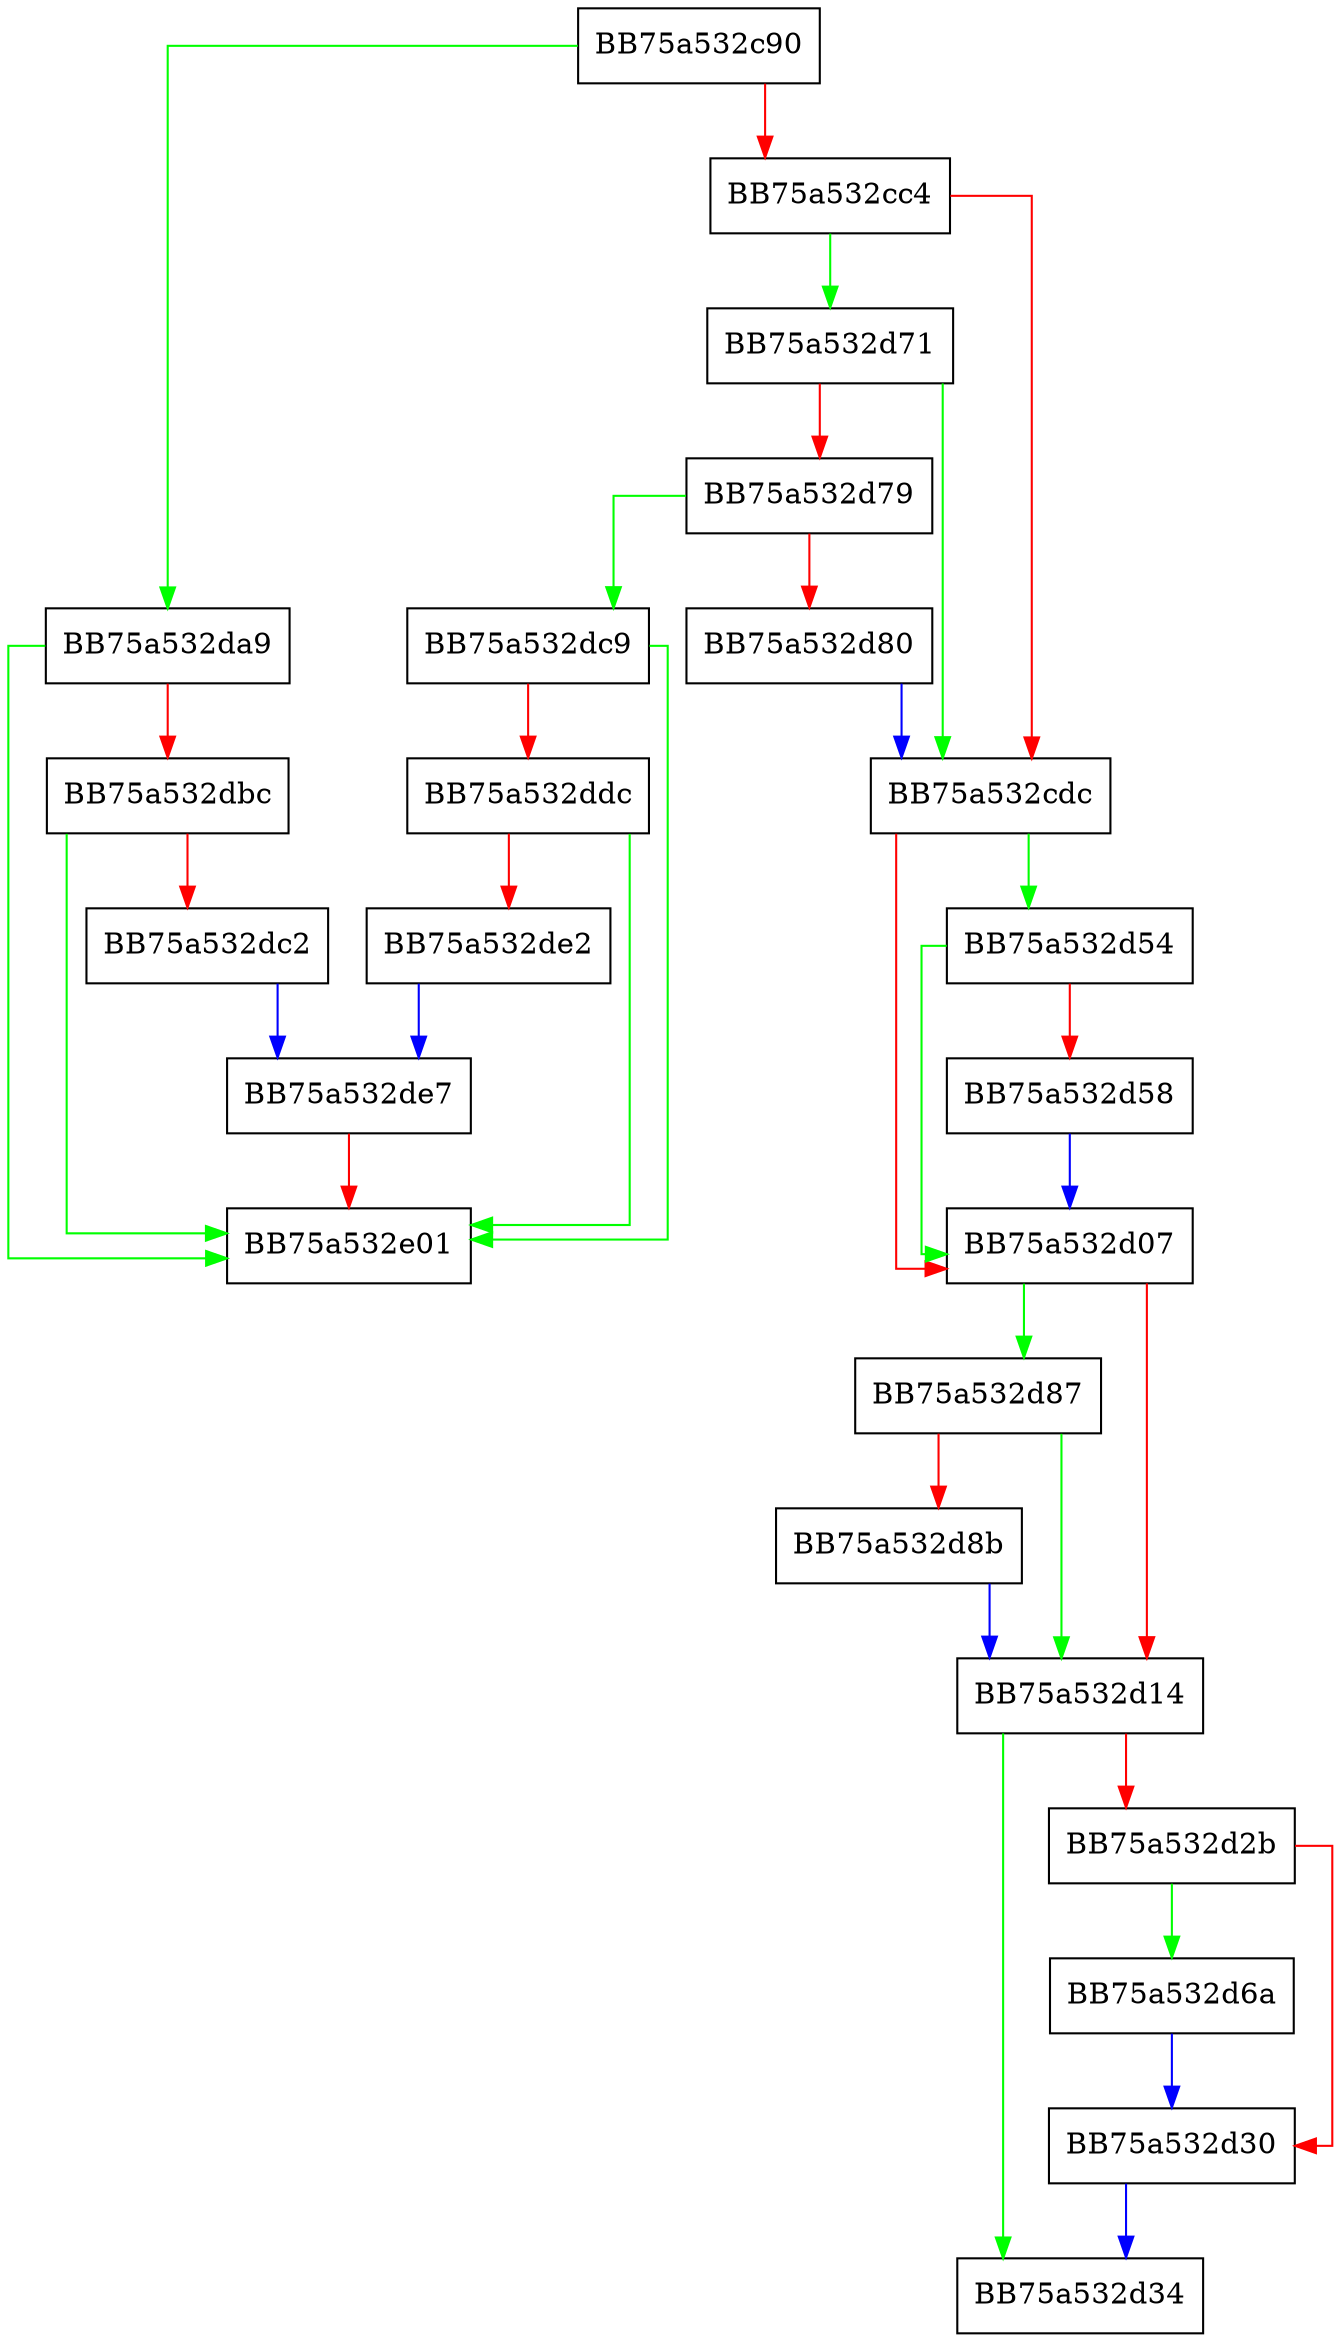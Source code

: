digraph CopyValues {
  node [shape="box"];
  graph [splines=ortho];
  BB75a532c90 -> BB75a532da9 [color="green"];
  BB75a532c90 -> BB75a532cc4 [color="red"];
  BB75a532cc4 -> BB75a532d71 [color="green"];
  BB75a532cc4 -> BB75a532cdc [color="red"];
  BB75a532cdc -> BB75a532d54 [color="green"];
  BB75a532cdc -> BB75a532d07 [color="red"];
  BB75a532d07 -> BB75a532d87 [color="green"];
  BB75a532d07 -> BB75a532d14 [color="red"];
  BB75a532d14 -> BB75a532d34 [color="green"];
  BB75a532d14 -> BB75a532d2b [color="red"];
  BB75a532d2b -> BB75a532d6a [color="green"];
  BB75a532d2b -> BB75a532d30 [color="red"];
  BB75a532d30 -> BB75a532d34 [color="blue"];
  BB75a532d54 -> BB75a532d07 [color="green"];
  BB75a532d54 -> BB75a532d58 [color="red"];
  BB75a532d58 -> BB75a532d07 [color="blue"];
  BB75a532d6a -> BB75a532d30 [color="blue"];
  BB75a532d71 -> BB75a532cdc [color="green"];
  BB75a532d71 -> BB75a532d79 [color="red"];
  BB75a532d79 -> BB75a532dc9 [color="green"];
  BB75a532d79 -> BB75a532d80 [color="red"];
  BB75a532d80 -> BB75a532cdc [color="blue"];
  BB75a532d87 -> BB75a532d14 [color="green"];
  BB75a532d87 -> BB75a532d8b [color="red"];
  BB75a532d8b -> BB75a532d14 [color="blue"];
  BB75a532da9 -> BB75a532e01 [color="green"];
  BB75a532da9 -> BB75a532dbc [color="red"];
  BB75a532dbc -> BB75a532e01 [color="green"];
  BB75a532dbc -> BB75a532dc2 [color="red"];
  BB75a532dc2 -> BB75a532de7 [color="blue"];
  BB75a532dc9 -> BB75a532e01 [color="green"];
  BB75a532dc9 -> BB75a532ddc [color="red"];
  BB75a532ddc -> BB75a532e01 [color="green"];
  BB75a532ddc -> BB75a532de2 [color="red"];
  BB75a532de2 -> BB75a532de7 [color="blue"];
  BB75a532de7 -> BB75a532e01 [color="red"];
}